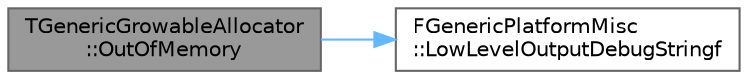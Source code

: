 digraph "TGenericGrowableAllocator::OutOfMemory"
{
 // INTERACTIVE_SVG=YES
 // LATEX_PDF_SIZE
  bgcolor="transparent";
  edge [fontname=Helvetica,fontsize=10,labelfontname=Helvetica,labelfontsize=10];
  node [fontname=Helvetica,fontsize=10,shape=box,height=0.2,width=0.4];
  rankdir="LR";
  Node1 [id="Node000001",label="TGenericGrowableAllocator\l::OutOfMemory",height=0.2,width=0.4,color="gray40", fillcolor="grey60", style="filled", fontcolor="black",tooltip="triggered during out of memory failure for this allocator"];
  Node1 -> Node2 [id="edge1_Node000001_Node000002",color="steelblue1",style="solid",tooltip=" "];
  Node2 [id="Node000002",label="FGenericPlatformMisc\l::LowLevelOutputDebugStringf",height=0.2,width=0.4,color="grey40", fillcolor="white", style="filled",URL="$d1/de8/structFGenericPlatformMisc.html#abfb9c3f897edd1550db5f5794b4be43c",tooltip=" "];
}
